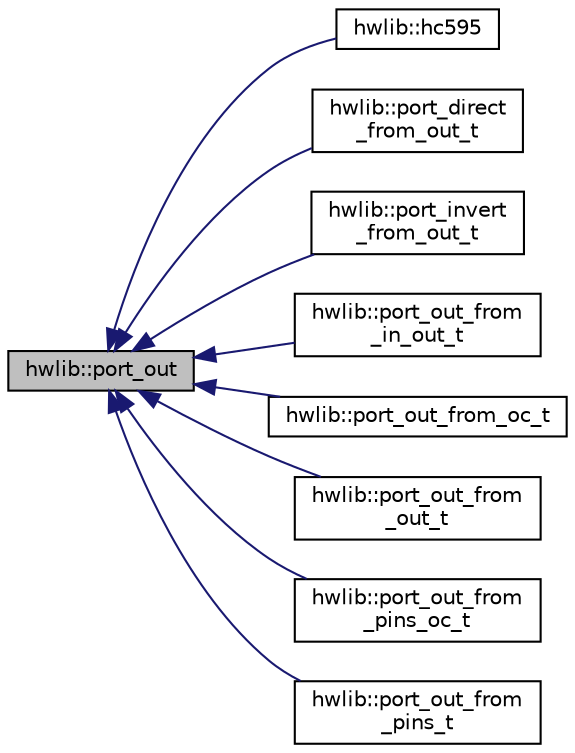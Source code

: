 digraph "hwlib::port_out"
{
  edge [fontname="Helvetica",fontsize="10",labelfontname="Helvetica",labelfontsize="10"];
  node [fontname="Helvetica",fontsize="10",shape=record];
  rankdir="LR";
  Node0 [label="hwlib::port_out",height=0.2,width=0.4,color="black", fillcolor="grey75", style="filled", fontcolor="black"];
  Node0 -> Node1 [dir="back",color="midnightblue",fontsize="10",style="solid",fontname="Helvetica"];
  Node1 [label="hwlib::hc595",height=0.2,width=0.4,color="black", fillcolor="white", style="filled",URL="$classhwlib_1_1hc595.html"];
  Node0 -> Node2 [dir="back",color="midnightblue",fontsize="10",style="solid",fontname="Helvetica"];
  Node2 [label="hwlib::port_direct\l_from_out_t",height=0.2,width=0.4,color="black", fillcolor="white", style="filled",URL="$classhwlib_1_1port__direct__from__out__t.html"];
  Node0 -> Node3 [dir="back",color="midnightblue",fontsize="10",style="solid",fontname="Helvetica"];
  Node3 [label="hwlib::port_invert\l_from_out_t",height=0.2,width=0.4,color="black", fillcolor="white", style="filled",URL="$classhwlib_1_1port__invert__from__out__t.html"];
  Node0 -> Node4 [dir="back",color="midnightblue",fontsize="10",style="solid",fontname="Helvetica"];
  Node4 [label="hwlib::port_out_from\l_in_out_t",height=0.2,width=0.4,color="black", fillcolor="white", style="filled",URL="$classhwlib_1_1port__out__from__in__out__t.html"];
  Node0 -> Node5 [dir="back",color="midnightblue",fontsize="10",style="solid",fontname="Helvetica"];
  Node5 [label="hwlib::port_out_from_oc_t",height=0.2,width=0.4,color="black", fillcolor="white", style="filled",URL="$classhwlib_1_1port__out__from__oc__t.html"];
  Node0 -> Node6 [dir="back",color="midnightblue",fontsize="10",style="solid",fontname="Helvetica"];
  Node6 [label="hwlib::port_out_from\l_out_t",height=0.2,width=0.4,color="black", fillcolor="white", style="filled",URL="$classhwlib_1_1port__out__from__out__t.html"];
  Node0 -> Node7 [dir="back",color="midnightblue",fontsize="10",style="solid",fontname="Helvetica"];
  Node7 [label="hwlib::port_out_from\l_pins_oc_t",height=0.2,width=0.4,color="black", fillcolor="white", style="filled",URL="$classhwlib_1_1port__out__from__pins__oc__t.html"];
  Node0 -> Node8 [dir="back",color="midnightblue",fontsize="10",style="solid",fontname="Helvetica"];
  Node8 [label="hwlib::port_out_from\l_pins_t",height=0.2,width=0.4,color="black", fillcolor="white", style="filled",URL="$classhwlib_1_1port__out__from__pins__t.html"];
}
